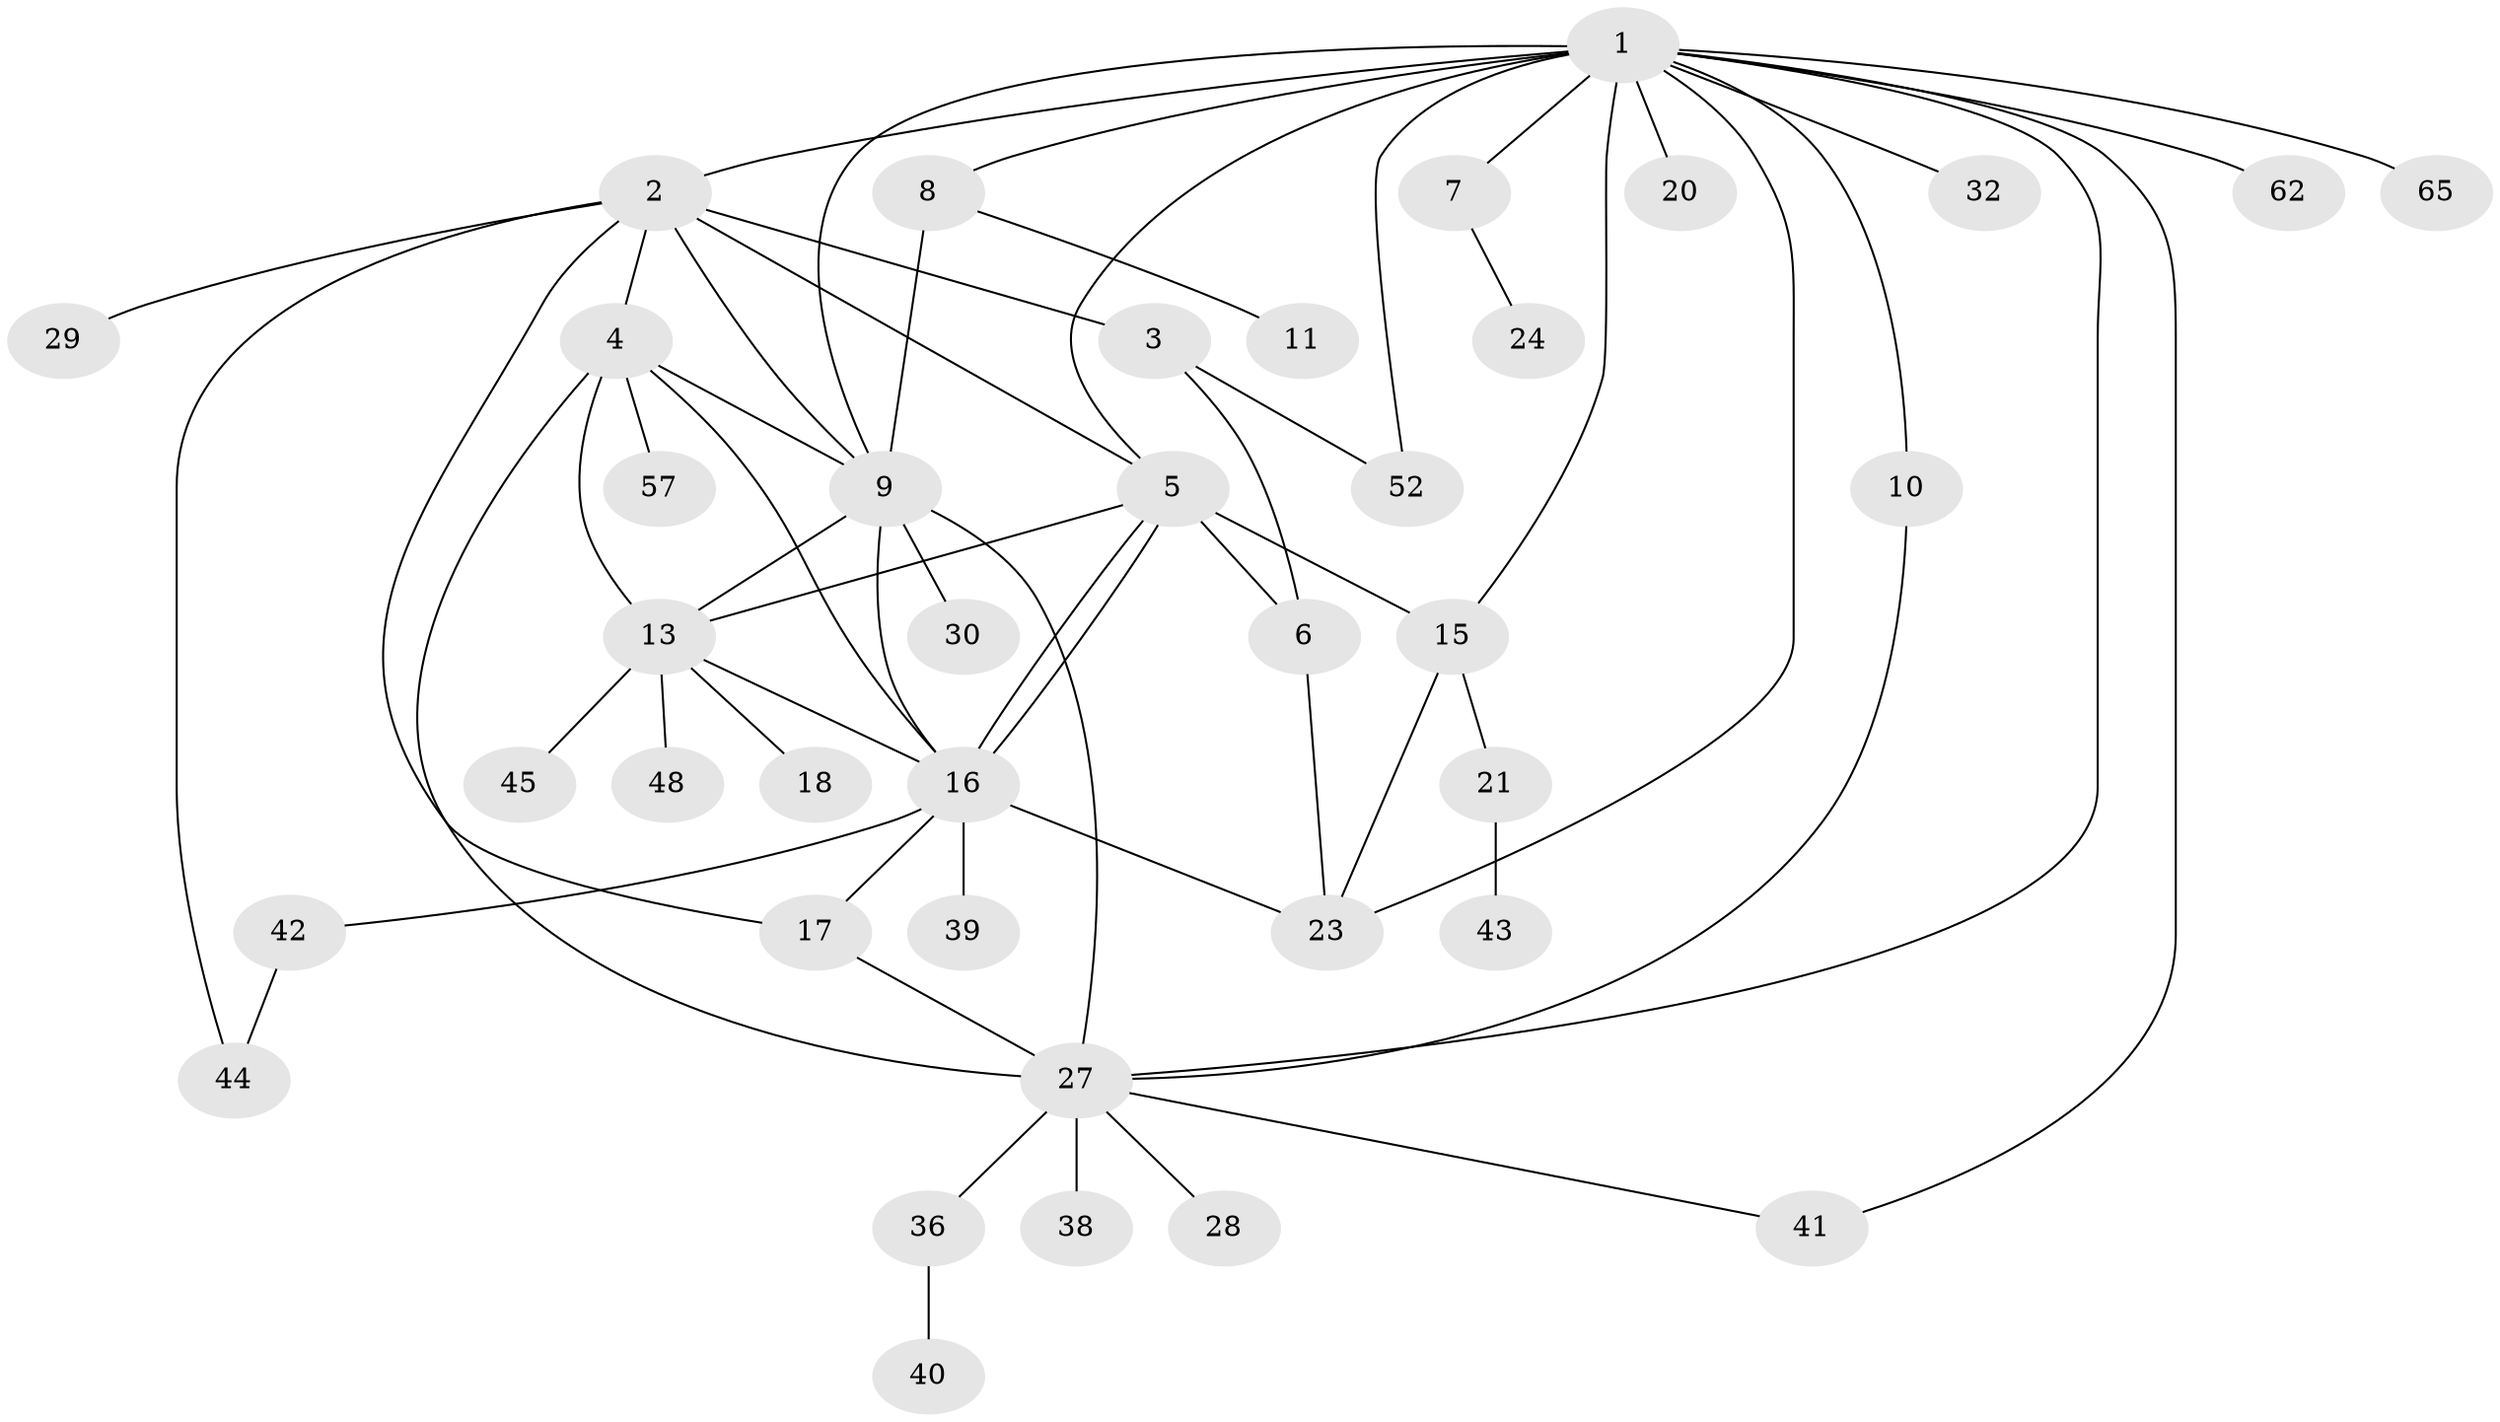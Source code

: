 // original degree distribution, {16: 0.015384615384615385, 8: 0.03076923076923077, 3: 0.12307692307692308, 7: 0.03076923076923077, 10: 0.015384615384615385, 4: 0.07692307692307693, 2: 0.24615384615384617, 1: 0.4, 11: 0.015384615384615385, 6: 0.03076923076923077, 5: 0.015384615384615385}
// Generated by graph-tools (version 1.1) at 2025/18/03/04/25 18:18:03]
// undirected, 39 vertices, 61 edges
graph export_dot {
graph [start="1"]
  node [color=gray90,style=filled];
  1;
  2;
  3;
  4;
  5 [super="+12+25+53"];
  6;
  7 [super="+46+63"];
  8;
  9 [super="+31+19"];
  10;
  11;
  13 [super="+14+56"];
  15 [super="+54"];
  16 [super="+61+59+50+35"];
  17 [super="+26"];
  18;
  20;
  21;
  23 [super="+37+49"];
  24;
  27 [super="+33+60+47"];
  28;
  29;
  30;
  32;
  36;
  38;
  39;
  40;
  41;
  42;
  43;
  44;
  45 [super="+55"];
  48;
  52;
  57;
  62;
  65;
  1 -- 2;
  1 -- 5 [weight=2];
  1 -- 7;
  1 -- 8;
  1 -- 10;
  1 -- 15;
  1 -- 20;
  1 -- 32;
  1 -- 41;
  1 -- 52;
  1 -- 62;
  1 -- 65;
  1 -- 27;
  1 -- 23;
  1 -- 9;
  2 -- 3;
  2 -- 4;
  2 -- 5;
  2 -- 9;
  2 -- 17;
  2 -- 29;
  2 -- 44;
  3 -- 6;
  3 -- 52;
  4 -- 13;
  4 -- 16 [weight=2];
  4 -- 57;
  4 -- 27;
  4 -- 9;
  5 -- 6;
  5 -- 16 [weight=2];
  5 -- 16;
  5 -- 15 [weight=2];
  5 -- 13;
  6 -- 23;
  7 -- 24;
  8 -- 11;
  8 -- 9;
  9 -- 13;
  9 -- 30;
  9 -- 27 [weight=2];
  9 -- 16;
  10 -- 27;
  13 -- 18;
  13 -- 48;
  13 -- 16;
  13 -- 45;
  15 -- 21;
  15 -- 23;
  16 -- 39;
  16 -- 42;
  16 -- 23;
  16 -- 17;
  17 -- 27 [weight=2];
  21 -- 43;
  27 -- 28;
  27 -- 36;
  27 -- 38;
  27 -- 41;
  36 -- 40;
  42 -- 44;
}
